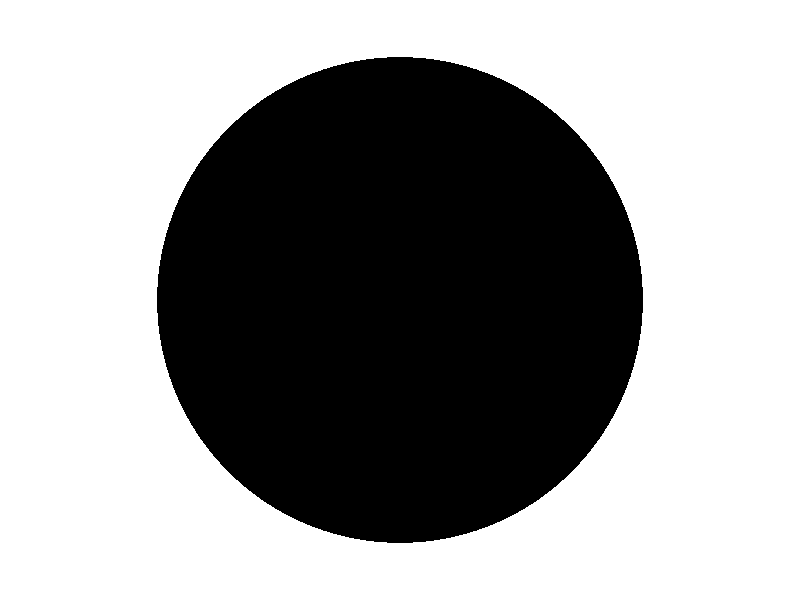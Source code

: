 // "povtl v1.0.0"
// "(2020-06-11 12:20:20.080620)"
// "Black"


#version 3.7;
global_settings {assumed_gamma 1.00}

#include "colors.inc"
#include "textures.inc"
#include "stones.inc"
#include "woods.inc"
#include "metals.inc"

camera {
  location<0.0, 0.0, -4.1>
  look_at <0.0 ,0.0 , 0.0>
  angle 45.0
  right x * image_width / image_height 
}

light_source {
  <1.5, 1.5, -3.0>
  color rgb <1.0, 1.0, 1.0>*2.0
}

#declare myobj =
  difference {
    sphere {<0.0, 0.0, 0.0>, 1.0}
    sphere {<0.5, 0.5, -0.5>, 0.5}
  }

object { myobj 
  rotate <-45.0, 0.0, 0.0> 
  pigment { color Black }
}

background{White}

// EOF